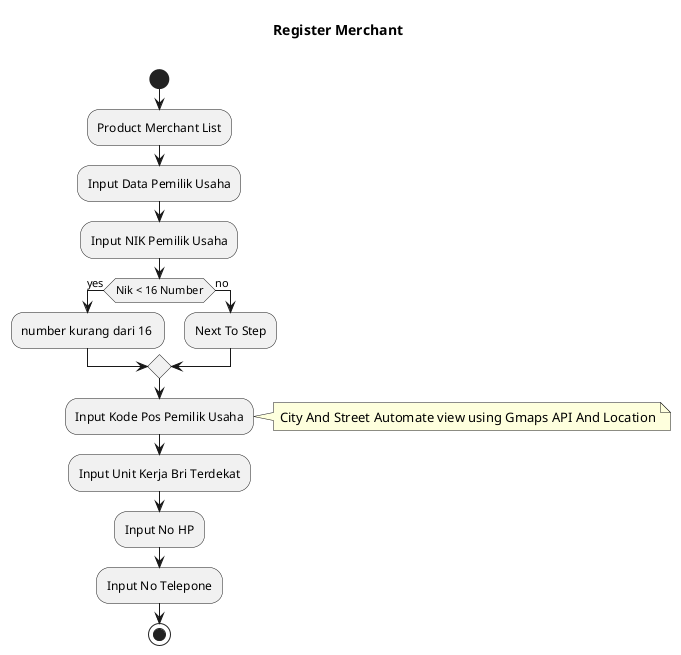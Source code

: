 @startuml

title Register Merchant \n

start

:Product Merchant List;
:Input Data Pemilik Usaha;
:Input NIK Pemilik Usaha;
if (Nik < 16 Number) then (yes)
  :number kurang dari 16 ;
else (no)
  :Next To Step;
endif
:Input Kode Pos Pemilik Usaha;
note right
  City And Street Automate view using Gmaps API And Location
end note
:Input Unit Kerja Bri Terdekat;
:Input No HP;
:Input No Telepone;


stop

@enduml